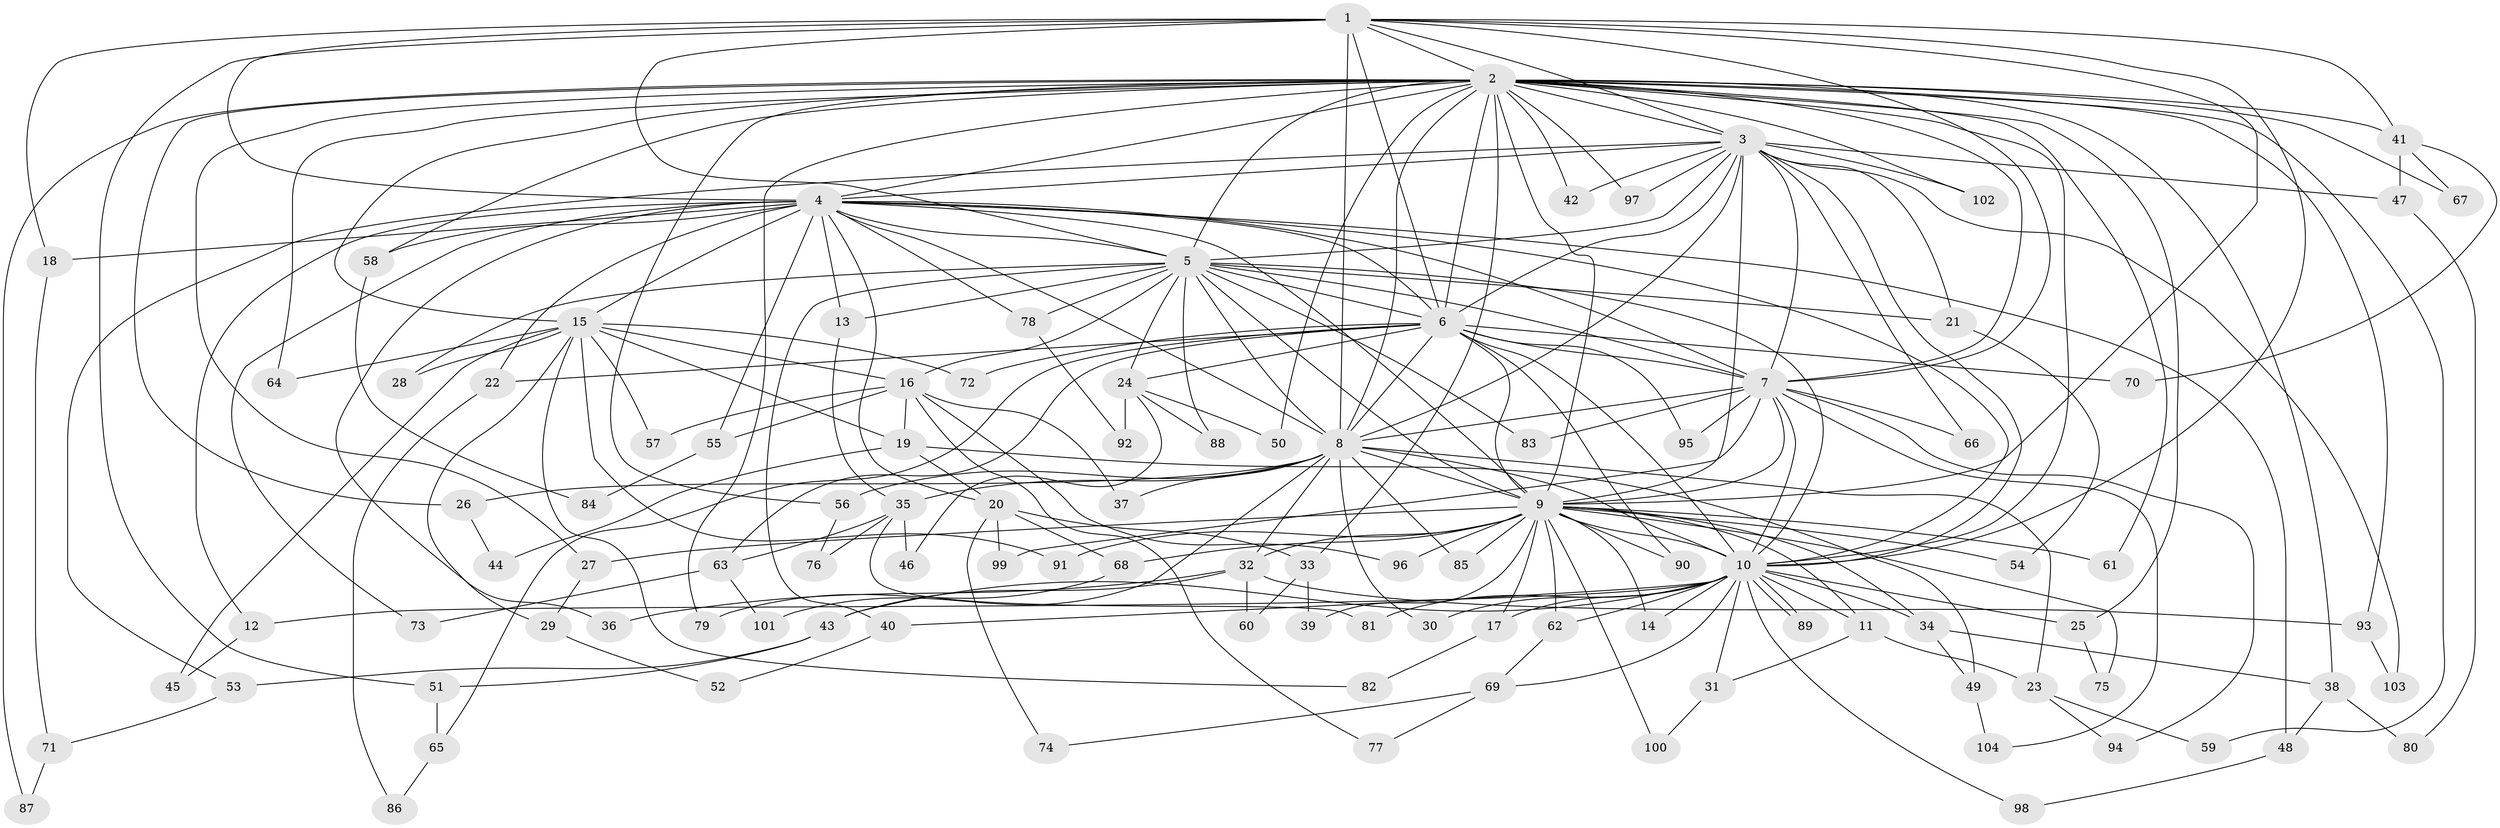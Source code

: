 // coarse degree distribution, {24: 0.029411764705882353, 16: 0.029411764705882353, 12: 0.029411764705882353, 10: 0.08823529411764706, 9: 0.08823529411764706, 15: 0.029411764705882353, 5: 0.058823529411764705, 7: 0.058823529411764705, 3: 0.29411764705882354, 6: 0.11764705882352941, 4: 0.11764705882352941, 2: 0.058823529411764705}
// Generated by graph-tools (version 1.1) at 2025/49/03/04/25 22:49:22]
// undirected, 104 vertices, 233 edges
graph export_dot {
  node [color=gray90,style=filled];
  1;
  2;
  3;
  4;
  5;
  6;
  7;
  8;
  9;
  10;
  11;
  12;
  13;
  14;
  15;
  16;
  17;
  18;
  19;
  20;
  21;
  22;
  23;
  24;
  25;
  26;
  27;
  28;
  29;
  30;
  31;
  32;
  33;
  34;
  35;
  36;
  37;
  38;
  39;
  40;
  41;
  42;
  43;
  44;
  45;
  46;
  47;
  48;
  49;
  50;
  51;
  52;
  53;
  54;
  55;
  56;
  57;
  58;
  59;
  60;
  61;
  62;
  63;
  64;
  65;
  66;
  67;
  68;
  69;
  70;
  71;
  72;
  73;
  74;
  75;
  76;
  77;
  78;
  79;
  80;
  81;
  82;
  83;
  84;
  85;
  86;
  87;
  88;
  89;
  90;
  91;
  92;
  93;
  94;
  95;
  96;
  97;
  98;
  99;
  100;
  101;
  102;
  103;
  104;
  1 -- 2;
  1 -- 3;
  1 -- 4;
  1 -- 5;
  1 -- 6;
  1 -- 7;
  1 -- 8;
  1 -- 9;
  1 -- 10;
  1 -- 18;
  1 -- 41;
  1 -- 51;
  2 -- 3;
  2 -- 4;
  2 -- 5;
  2 -- 6;
  2 -- 7;
  2 -- 8;
  2 -- 9;
  2 -- 10;
  2 -- 15;
  2 -- 25;
  2 -- 26;
  2 -- 27;
  2 -- 33;
  2 -- 38;
  2 -- 41;
  2 -- 42;
  2 -- 50;
  2 -- 56;
  2 -- 58;
  2 -- 59;
  2 -- 61;
  2 -- 64;
  2 -- 67;
  2 -- 79;
  2 -- 87;
  2 -- 93;
  2 -- 97;
  2 -- 102;
  3 -- 4;
  3 -- 5;
  3 -- 6;
  3 -- 7;
  3 -- 8;
  3 -- 9;
  3 -- 10;
  3 -- 21;
  3 -- 42;
  3 -- 47;
  3 -- 53;
  3 -- 66;
  3 -- 97;
  3 -- 102;
  3 -- 103;
  4 -- 5;
  4 -- 6;
  4 -- 7;
  4 -- 8;
  4 -- 9;
  4 -- 10;
  4 -- 12;
  4 -- 13;
  4 -- 15;
  4 -- 18;
  4 -- 20;
  4 -- 22;
  4 -- 36;
  4 -- 48;
  4 -- 55;
  4 -- 58;
  4 -- 73;
  4 -- 78;
  5 -- 6;
  5 -- 7;
  5 -- 8;
  5 -- 9;
  5 -- 10;
  5 -- 13;
  5 -- 16;
  5 -- 21;
  5 -- 24;
  5 -- 28;
  5 -- 40;
  5 -- 78;
  5 -- 83;
  5 -- 88;
  6 -- 7;
  6 -- 8;
  6 -- 9;
  6 -- 10;
  6 -- 22;
  6 -- 24;
  6 -- 63;
  6 -- 65;
  6 -- 70;
  6 -- 72;
  6 -- 90;
  6 -- 95;
  7 -- 8;
  7 -- 9;
  7 -- 10;
  7 -- 66;
  7 -- 83;
  7 -- 94;
  7 -- 95;
  7 -- 99;
  7 -- 104;
  8 -- 9;
  8 -- 10;
  8 -- 23;
  8 -- 26;
  8 -- 30;
  8 -- 32;
  8 -- 35;
  8 -- 37;
  8 -- 56;
  8 -- 85;
  8 -- 101;
  9 -- 10;
  9 -- 11;
  9 -- 14;
  9 -- 17;
  9 -- 27;
  9 -- 32;
  9 -- 34;
  9 -- 39;
  9 -- 54;
  9 -- 61;
  9 -- 62;
  9 -- 68;
  9 -- 75;
  9 -- 85;
  9 -- 90;
  9 -- 91;
  9 -- 96;
  9 -- 100;
  10 -- 11;
  10 -- 12;
  10 -- 14;
  10 -- 17;
  10 -- 25;
  10 -- 30;
  10 -- 31;
  10 -- 34;
  10 -- 40;
  10 -- 43;
  10 -- 62;
  10 -- 69;
  10 -- 81;
  10 -- 89;
  10 -- 89;
  10 -- 98;
  11 -- 23;
  11 -- 31;
  12 -- 45;
  13 -- 35;
  15 -- 16;
  15 -- 19;
  15 -- 28;
  15 -- 29;
  15 -- 45;
  15 -- 57;
  15 -- 64;
  15 -- 72;
  15 -- 82;
  15 -- 91;
  16 -- 19;
  16 -- 37;
  16 -- 55;
  16 -- 57;
  16 -- 77;
  16 -- 96;
  17 -- 82;
  18 -- 71;
  19 -- 20;
  19 -- 44;
  19 -- 49;
  20 -- 33;
  20 -- 68;
  20 -- 74;
  20 -- 99;
  21 -- 54;
  22 -- 86;
  23 -- 59;
  23 -- 94;
  24 -- 46;
  24 -- 50;
  24 -- 88;
  24 -- 92;
  25 -- 75;
  26 -- 44;
  27 -- 29;
  29 -- 52;
  31 -- 100;
  32 -- 36;
  32 -- 43;
  32 -- 60;
  32 -- 93;
  33 -- 39;
  33 -- 60;
  34 -- 38;
  34 -- 49;
  35 -- 46;
  35 -- 63;
  35 -- 76;
  35 -- 81;
  38 -- 48;
  38 -- 80;
  40 -- 52;
  41 -- 47;
  41 -- 67;
  41 -- 70;
  43 -- 51;
  43 -- 53;
  47 -- 80;
  48 -- 98;
  49 -- 104;
  51 -- 65;
  53 -- 71;
  55 -- 84;
  56 -- 76;
  58 -- 84;
  62 -- 69;
  63 -- 73;
  63 -- 101;
  65 -- 86;
  68 -- 79;
  69 -- 74;
  69 -- 77;
  71 -- 87;
  78 -- 92;
  93 -- 103;
}
